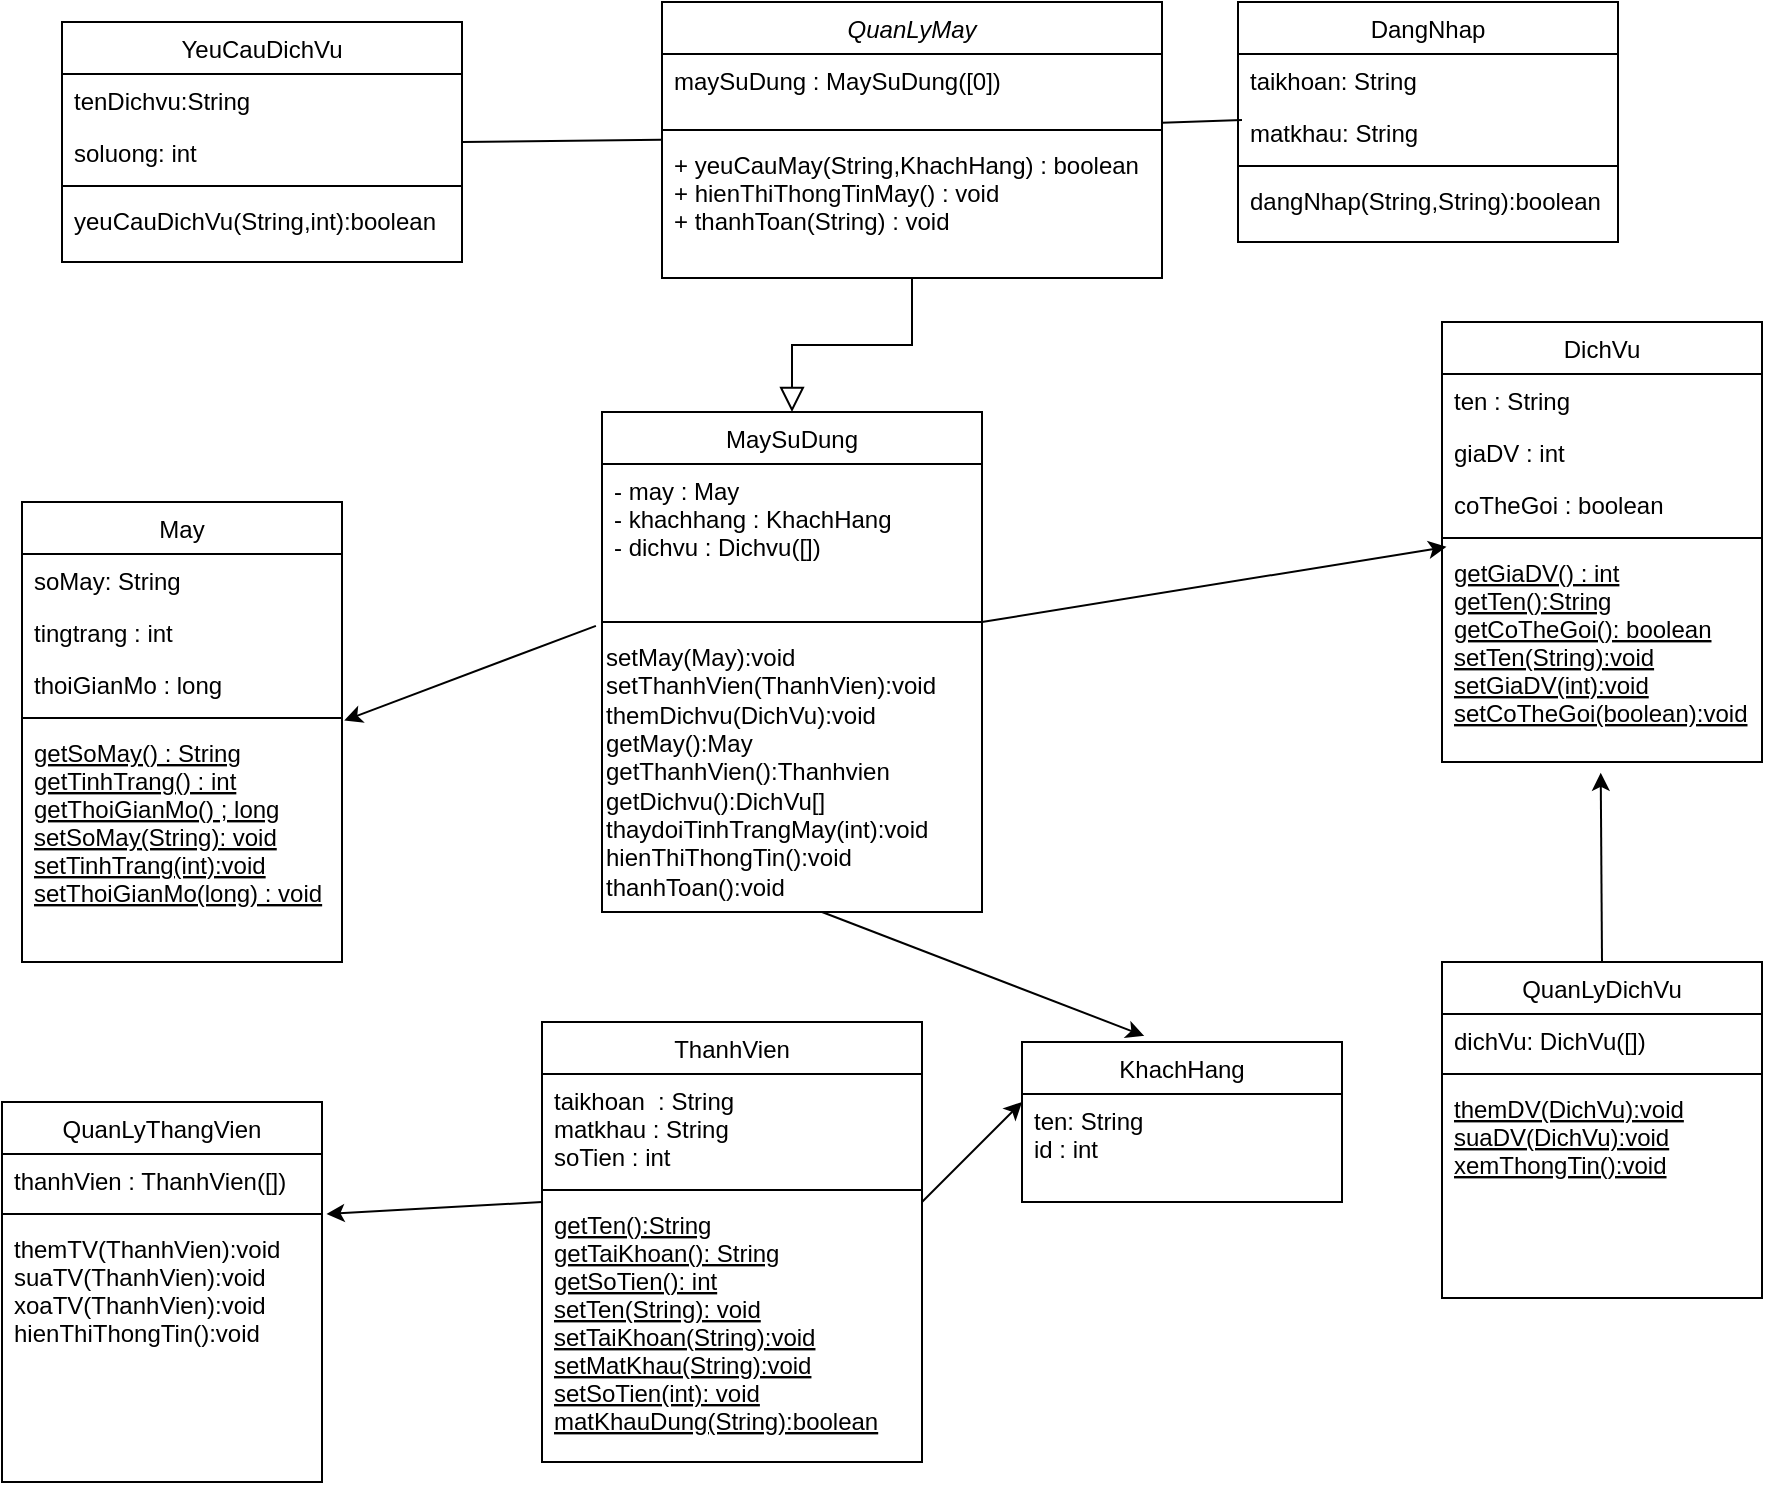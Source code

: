 <mxfile version="24.7.17">
  <diagram id="C5RBs43oDa-KdzZeNtuy" name="Page-1">
    <mxGraphModel dx="3115" dy="1094" grid="1" gridSize="10" guides="1" tooltips="1" connect="1" arrows="1" fold="1" page="1" pageScale="1" pageWidth="827" pageHeight="1169" math="0" shadow="0">
      <root>
        <mxCell id="WIyWlLk6GJQsqaUBKTNV-0" />
        <mxCell id="WIyWlLk6GJQsqaUBKTNV-1" parent="WIyWlLk6GJQsqaUBKTNV-0" />
        <mxCell id="zkfFHV4jXpPFQw0GAbJ--0" value="QuanLyMay" style="swimlane;fontStyle=2;align=center;verticalAlign=top;childLayout=stackLayout;horizontal=1;startSize=26;horizontalStack=0;resizeParent=1;resizeLast=0;collapsible=1;marginBottom=0;rounded=0;shadow=0;strokeWidth=1;" parent="WIyWlLk6GJQsqaUBKTNV-1" vertex="1">
          <mxGeometry x="220" y="120" width="250" height="138" as="geometry">
            <mxRectangle x="230" y="140" width="160" height="26" as="alternateBounds" />
          </mxGeometry>
        </mxCell>
        <mxCell id="zkfFHV4jXpPFQw0GAbJ--1" value="maySuDung : MaySuDung([0])" style="text;align=left;verticalAlign=top;spacingLeft=4;spacingRight=4;overflow=hidden;rotatable=0;points=[[0,0.5],[1,0.5]];portConstraint=eastwest;" parent="zkfFHV4jXpPFQw0GAbJ--0" vertex="1">
          <mxGeometry y="26" width="250" height="34" as="geometry" />
        </mxCell>
        <mxCell id="zkfFHV4jXpPFQw0GAbJ--4" value="" style="line;html=1;strokeWidth=1;align=left;verticalAlign=middle;spacingTop=-1;spacingLeft=3;spacingRight=3;rotatable=0;labelPosition=right;points=[];portConstraint=eastwest;" parent="zkfFHV4jXpPFQw0GAbJ--0" vertex="1">
          <mxGeometry y="60" width="250" height="8" as="geometry" />
        </mxCell>
        <mxCell id="zkfFHV4jXpPFQw0GAbJ--5" value="+ yeuCauMay(String,KhachHang) : boolean&#xa;+ hienThiThongTinMay() : void&#xa;+ thanhToan(String) : void" style="text;align=left;verticalAlign=top;spacingLeft=4;spacingRight=4;overflow=hidden;rotatable=0;points=[[0,0.5],[1,0.5]];portConstraint=eastwest;" parent="zkfFHV4jXpPFQw0GAbJ--0" vertex="1">
          <mxGeometry y="68" width="250" height="52" as="geometry" />
        </mxCell>
        <mxCell id="zkfFHV4jXpPFQw0GAbJ--6" value="May" style="swimlane;fontStyle=0;align=center;verticalAlign=top;childLayout=stackLayout;horizontal=1;startSize=26;horizontalStack=0;resizeParent=1;resizeLast=0;collapsible=1;marginBottom=0;rounded=0;shadow=0;strokeWidth=1;" parent="WIyWlLk6GJQsqaUBKTNV-1" vertex="1">
          <mxGeometry x="-100" y="370" width="160" height="230" as="geometry">
            <mxRectangle x="130" y="380" width="160" height="26" as="alternateBounds" />
          </mxGeometry>
        </mxCell>
        <mxCell id="zkfFHV4jXpPFQw0GAbJ--8" value="soMay: String" style="text;align=left;verticalAlign=top;spacingLeft=4;spacingRight=4;overflow=hidden;rotatable=0;points=[[0,0.5],[1,0.5]];portConstraint=eastwest;rounded=0;shadow=0;html=0;" parent="zkfFHV4jXpPFQw0GAbJ--6" vertex="1">
          <mxGeometry y="26" width="160" height="26" as="geometry" />
        </mxCell>
        <mxCell id="GyBFGBlwZbSRVMpDyJAf-9" value="tingtrang : int" style="text;align=left;verticalAlign=top;spacingLeft=4;spacingRight=4;overflow=hidden;rotatable=0;points=[[0,0.5],[1,0.5]];portConstraint=eastwest;" vertex="1" parent="zkfFHV4jXpPFQw0GAbJ--6">
          <mxGeometry y="52" width="160" height="26" as="geometry" />
        </mxCell>
        <mxCell id="zkfFHV4jXpPFQw0GAbJ--7" value="thoiGianMo : long" style="text;align=left;verticalAlign=top;spacingLeft=4;spacingRight=4;overflow=hidden;rotatable=0;points=[[0,0.5],[1,0.5]];portConstraint=eastwest;" parent="zkfFHV4jXpPFQw0GAbJ--6" vertex="1">
          <mxGeometry y="78" width="160" height="26" as="geometry" />
        </mxCell>
        <mxCell id="zkfFHV4jXpPFQw0GAbJ--9" value="" style="line;html=1;strokeWidth=1;align=left;verticalAlign=middle;spacingTop=-1;spacingLeft=3;spacingRight=3;rotatable=0;labelPosition=right;points=[];portConstraint=eastwest;" parent="zkfFHV4jXpPFQw0GAbJ--6" vertex="1">
          <mxGeometry y="104" width="160" height="8" as="geometry" />
        </mxCell>
        <mxCell id="zkfFHV4jXpPFQw0GAbJ--10" value="getSoMay() : String&#xa;getTinhTrang() : int&#xa;getThoiGianMo() ; long&#xa;setSoMay(String): void&#xa;setTinhTrang(int):void&#xa;setThoiGianMo(long) : void&#xa;" style="text;align=left;verticalAlign=top;spacingLeft=4;spacingRight=4;overflow=hidden;rotatable=0;points=[[0,0.5],[1,0.5]];portConstraint=eastwest;fontStyle=4" parent="zkfFHV4jXpPFQw0GAbJ--6" vertex="1">
          <mxGeometry y="112" width="160" height="118" as="geometry" />
        </mxCell>
        <mxCell id="zkfFHV4jXpPFQw0GAbJ--13" value="MaySuDung" style="swimlane;fontStyle=0;align=center;verticalAlign=top;childLayout=stackLayout;horizontal=1;startSize=26;horizontalStack=0;resizeParent=1;resizeLast=0;collapsible=1;marginBottom=0;rounded=0;shadow=0;strokeWidth=1;" parent="WIyWlLk6GJQsqaUBKTNV-1" vertex="1">
          <mxGeometry x="190" y="325" width="190" height="250" as="geometry">
            <mxRectangle x="340" y="380" width="170" height="26" as="alternateBounds" />
          </mxGeometry>
        </mxCell>
        <mxCell id="zkfFHV4jXpPFQw0GAbJ--14" value="- may : May&#xa;- khachhang : KhachHang&#xa;- dichvu : Dichvu([])&#xa;&#xa;" style="text;align=left;verticalAlign=top;spacingLeft=4;spacingRight=4;overflow=hidden;rotatable=0;points=[[0,0.5],[1,0.5]];portConstraint=eastwest;" parent="zkfFHV4jXpPFQw0GAbJ--13" vertex="1">
          <mxGeometry y="26" width="190" height="74" as="geometry" />
        </mxCell>
        <mxCell id="zkfFHV4jXpPFQw0GAbJ--15" value="" style="line;html=1;strokeWidth=1;align=left;verticalAlign=middle;spacingTop=-1;spacingLeft=3;spacingRight=3;rotatable=0;labelPosition=right;points=[];portConstraint=eastwest;" parent="zkfFHV4jXpPFQw0GAbJ--13" vertex="1">
          <mxGeometry y="100" width="190" height="10" as="geometry" />
        </mxCell>
        <mxCell id="GyBFGBlwZbSRVMpDyJAf-1" value="setMay(May):void&lt;div&gt;setThanhVien(ThanhVien):void&lt;/div&gt;&lt;div&gt;themDichvu(DichVu):void&lt;/div&gt;&lt;div&gt;getMay():May&lt;/div&gt;&lt;div&gt;getThanhVien():Thanhvien&lt;/div&gt;&lt;div&gt;getDichvu():DichVu[]&lt;/div&gt;&lt;div&gt;thaydoiTinhTrangMay(int):void&lt;/div&gt;&lt;div&gt;hienThiThongTin():void&lt;/div&gt;&lt;div&gt;thanhToan():void&lt;/div&gt;" style="text;html=1;align=left;verticalAlign=middle;resizable=0;points=[];autosize=1;strokeColor=none;fillColor=none;" vertex="1" parent="zkfFHV4jXpPFQw0GAbJ--13">
          <mxGeometry y="110" width="190" height="140" as="geometry" />
        </mxCell>
        <mxCell id="GyBFGBlwZbSRVMpDyJAf-40" value="" style="endArrow=classic;html=1;rounded=0;entryX=0.382;entryY=-0.038;entryDx=0;entryDy=0;entryPerimeter=0;" edge="1" parent="zkfFHV4jXpPFQw0GAbJ--13" target="GyBFGBlwZbSRVMpDyJAf-31">
          <mxGeometry width="50" height="50" relative="1" as="geometry">
            <mxPoint x="110" y="250" as="sourcePoint" />
            <mxPoint x="160" y="200" as="targetPoint" />
          </mxGeometry>
        </mxCell>
        <mxCell id="zkfFHV4jXpPFQw0GAbJ--16" value="" style="endArrow=block;endSize=10;endFill=0;shadow=0;strokeWidth=1;rounded=0;curved=0;edgeStyle=elbowEdgeStyle;elbow=vertical;exitX=0.5;exitY=1;exitDx=0;exitDy=0;entryX=0.5;entryY=0;entryDx=0;entryDy=0;" parent="WIyWlLk6GJQsqaUBKTNV-1" source="zkfFHV4jXpPFQw0GAbJ--0" target="zkfFHV4jXpPFQw0GAbJ--13" edge="1">
          <mxGeometry width="160" relative="1" as="geometry">
            <mxPoint x="210" y="373" as="sourcePoint" />
            <mxPoint x="460" y="350" as="targetPoint" />
          </mxGeometry>
        </mxCell>
        <mxCell id="zkfFHV4jXpPFQw0GAbJ--17" value="DangNhap" style="swimlane;fontStyle=0;align=center;verticalAlign=top;childLayout=stackLayout;horizontal=1;startSize=26;horizontalStack=0;resizeParent=1;resizeLast=0;collapsible=1;marginBottom=0;rounded=0;shadow=0;strokeWidth=1;" parent="WIyWlLk6GJQsqaUBKTNV-1" vertex="1">
          <mxGeometry x="508" y="120" width="190" height="120" as="geometry">
            <mxRectangle x="550" y="140" width="160" height="26" as="alternateBounds" />
          </mxGeometry>
        </mxCell>
        <mxCell id="zkfFHV4jXpPFQw0GAbJ--18" value="taikhoan: String" style="text;align=left;verticalAlign=top;spacingLeft=4;spacingRight=4;overflow=hidden;rotatable=0;points=[[0,0.5],[1,0.5]];portConstraint=eastwest;" parent="zkfFHV4jXpPFQw0GAbJ--17" vertex="1">
          <mxGeometry y="26" width="190" height="26" as="geometry" />
        </mxCell>
        <mxCell id="zkfFHV4jXpPFQw0GAbJ--19" value="matkhau: String" style="text;align=left;verticalAlign=top;spacingLeft=4;spacingRight=4;overflow=hidden;rotatable=0;points=[[0,0.5],[1,0.5]];portConstraint=eastwest;rounded=0;shadow=0;html=0;" parent="zkfFHV4jXpPFQw0GAbJ--17" vertex="1">
          <mxGeometry y="52" width="190" height="26" as="geometry" />
        </mxCell>
        <mxCell id="zkfFHV4jXpPFQw0GAbJ--23" value="" style="line;html=1;strokeWidth=1;align=left;verticalAlign=middle;spacingTop=-1;spacingLeft=3;spacingRight=3;rotatable=0;labelPosition=right;points=[];portConstraint=eastwest;" parent="zkfFHV4jXpPFQw0GAbJ--17" vertex="1">
          <mxGeometry y="78" width="190" height="8" as="geometry" />
        </mxCell>
        <mxCell id="zkfFHV4jXpPFQw0GAbJ--24" value="dangNhap(String,String):boolean" style="text;align=left;verticalAlign=top;spacingLeft=4;spacingRight=4;overflow=hidden;rotatable=0;points=[[0,0.5],[1,0.5]];portConstraint=eastwest;" parent="zkfFHV4jXpPFQw0GAbJ--17" vertex="1">
          <mxGeometry y="86" width="190" height="26" as="geometry" />
        </mxCell>
        <mxCell id="GyBFGBlwZbSRVMpDyJAf-2" value="YeuCauDichVu" style="swimlane;fontStyle=0;align=center;verticalAlign=top;childLayout=stackLayout;horizontal=1;startSize=26;horizontalStack=0;resizeParent=1;resizeLast=0;collapsible=1;marginBottom=0;rounded=0;shadow=0;strokeWidth=1;" vertex="1" parent="WIyWlLk6GJQsqaUBKTNV-1">
          <mxGeometry x="-80" y="130" width="200" height="120" as="geometry">
            <mxRectangle x="550" y="140" width="160" height="26" as="alternateBounds" />
          </mxGeometry>
        </mxCell>
        <mxCell id="GyBFGBlwZbSRVMpDyJAf-3" value="tenDichvu:String" style="text;align=left;verticalAlign=top;spacingLeft=4;spacingRight=4;overflow=hidden;rotatable=0;points=[[0,0.5],[1,0.5]];portConstraint=eastwest;" vertex="1" parent="GyBFGBlwZbSRVMpDyJAf-2">
          <mxGeometry y="26" width="200" height="26" as="geometry" />
        </mxCell>
        <mxCell id="GyBFGBlwZbSRVMpDyJAf-4" value="soluong: int" style="text;align=left;verticalAlign=top;spacingLeft=4;spacingRight=4;overflow=hidden;rotatable=0;points=[[0,0.5],[1,0.5]];portConstraint=eastwest;rounded=0;shadow=0;html=0;" vertex="1" parent="GyBFGBlwZbSRVMpDyJAf-2">
          <mxGeometry y="52" width="200" height="26" as="geometry" />
        </mxCell>
        <mxCell id="GyBFGBlwZbSRVMpDyJAf-5" value="" style="line;html=1;strokeWidth=1;align=left;verticalAlign=middle;spacingTop=-1;spacingLeft=3;spacingRight=3;rotatable=0;labelPosition=right;points=[];portConstraint=eastwest;" vertex="1" parent="GyBFGBlwZbSRVMpDyJAf-2">
          <mxGeometry y="78" width="200" height="8" as="geometry" />
        </mxCell>
        <mxCell id="GyBFGBlwZbSRVMpDyJAf-6" value="yeuCauDichVu(String,int):boolean" style="text;align=left;verticalAlign=top;spacingLeft=4;spacingRight=4;overflow=hidden;rotatable=0;points=[[0,0.5],[1,0.5]];portConstraint=eastwest;" vertex="1" parent="GyBFGBlwZbSRVMpDyJAf-2">
          <mxGeometry y="86" width="200" height="26" as="geometry" />
        </mxCell>
        <mxCell id="GyBFGBlwZbSRVMpDyJAf-8" value="" style="endArrow=none;html=1;rounded=0;entryX=-0.002;entryY=0.018;entryDx=0;entryDy=0;entryPerimeter=0;" edge="1" parent="WIyWlLk6GJQsqaUBKTNV-1" target="zkfFHV4jXpPFQw0GAbJ--5">
          <mxGeometry width="50" height="50" relative="1" as="geometry">
            <mxPoint x="120" y="190" as="sourcePoint" />
            <mxPoint x="170" y="140" as="targetPoint" />
          </mxGeometry>
        </mxCell>
        <mxCell id="GyBFGBlwZbSRVMpDyJAf-10" value="DichVu" style="swimlane;fontStyle=0;align=center;verticalAlign=top;childLayout=stackLayout;horizontal=1;startSize=26;horizontalStack=0;resizeParent=1;resizeLast=0;collapsible=1;marginBottom=0;rounded=0;shadow=0;strokeWidth=1;" vertex="1" parent="WIyWlLk6GJQsqaUBKTNV-1">
          <mxGeometry x="610" y="280" width="160" height="220" as="geometry">
            <mxRectangle x="130" y="380" width="160" height="26" as="alternateBounds" />
          </mxGeometry>
        </mxCell>
        <mxCell id="GyBFGBlwZbSRVMpDyJAf-11" value="ten : String" style="text;align=left;verticalAlign=top;spacingLeft=4;spacingRight=4;overflow=hidden;rotatable=0;points=[[0,0.5],[1,0.5]];portConstraint=eastwest;rounded=0;shadow=0;html=0;" vertex="1" parent="GyBFGBlwZbSRVMpDyJAf-10">
          <mxGeometry y="26" width="160" height="26" as="geometry" />
        </mxCell>
        <mxCell id="GyBFGBlwZbSRVMpDyJAf-12" value="giaDV : int" style="text;align=left;verticalAlign=top;spacingLeft=4;spacingRight=4;overflow=hidden;rotatable=0;points=[[0,0.5],[1,0.5]];portConstraint=eastwest;" vertex="1" parent="GyBFGBlwZbSRVMpDyJAf-10">
          <mxGeometry y="52" width="160" height="26" as="geometry" />
        </mxCell>
        <mxCell id="GyBFGBlwZbSRVMpDyJAf-13" value="coTheGoi : boolean" style="text;align=left;verticalAlign=top;spacingLeft=4;spacingRight=4;overflow=hidden;rotatable=0;points=[[0,0.5],[1,0.5]];portConstraint=eastwest;" vertex="1" parent="GyBFGBlwZbSRVMpDyJAf-10">
          <mxGeometry y="78" width="160" height="26" as="geometry" />
        </mxCell>
        <mxCell id="GyBFGBlwZbSRVMpDyJAf-14" value="" style="line;html=1;strokeWidth=1;align=left;verticalAlign=middle;spacingTop=-1;spacingLeft=3;spacingRight=3;rotatable=0;labelPosition=right;points=[];portConstraint=eastwest;" vertex="1" parent="GyBFGBlwZbSRVMpDyJAf-10">
          <mxGeometry y="104" width="160" height="8" as="geometry" />
        </mxCell>
        <mxCell id="GyBFGBlwZbSRVMpDyJAf-15" value="getGiaDV() : int&#xa;getTen():String&#xa;getCoTheGoi(): boolean&#xa;setTen(String):void&#xa;setGiaDV(int):void&#xa;setCoTheGoi(boolean):void" style="text;align=left;verticalAlign=top;spacingLeft=4;spacingRight=4;overflow=hidden;rotatable=0;points=[[0,0.5],[1,0.5]];portConstraint=eastwest;fontStyle=4" vertex="1" parent="GyBFGBlwZbSRVMpDyJAf-10">
          <mxGeometry y="112" width="160" height="108" as="geometry" />
        </mxCell>
        <mxCell id="GyBFGBlwZbSRVMpDyJAf-17" value="QuanLyThangVien" style="swimlane;fontStyle=0;align=center;verticalAlign=top;childLayout=stackLayout;horizontal=1;startSize=26;horizontalStack=0;resizeParent=1;resizeLast=0;collapsible=1;marginBottom=0;rounded=0;shadow=0;strokeWidth=1;" vertex="1" parent="WIyWlLk6GJQsqaUBKTNV-1">
          <mxGeometry x="-110" y="670" width="160" height="190" as="geometry">
            <mxRectangle x="130" y="380" width="160" height="26" as="alternateBounds" />
          </mxGeometry>
        </mxCell>
        <mxCell id="GyBFGBlwZbSRVMpDyJAf-18" value="thanhVien : ThanhVien([])" style="text;align=left;verticalAlign=top;spacingLeft=4;spacingRight=4;overflow=hidden;rotatable=0;points=[[0,0.5],[1,0.5]];portConstraint=eastwest;rounded=0;shadow=0;html=0;" vertex="1" parent="GyBFGBlwZbSRVMpDyJAf-17">
          <mxGeometry y="26" width="160" height="26" as="geometry" />
        </mxCell>
        <mxCell id="GyBFGBlwZbSRVMpDyJAf-21" value="" style="line;html=1;strokeWidth=1;align=left;verticalAlign=middle;spacingTop=-1;spacingLeft=3;spacingRight=3;rotatable=0;labelPosition=right;points=[];portConstraint=eastwest;" vertex="1" parent="GyBFGBlwZbSRVMpDyJAf-17">
          <mxGeometry y="52" width="160" height="8" as="geometry" />
        </mxCell>
        <mxCell id="GyBFGBlwZbSRVMpDyJAf-44" value="themTV(ThanhVien):void&#xa;suaTV(ThanhVien):void&#xa;xoaTV(ThanhVien):void&#xa;hienThiThongTin():void" style="text;align=left;verticalAlign=top;spacingLeft=4;spacingRight=4;overflow=hidden;rotatable=0;points=[[0,0.5],[1,0.5]];portConstraint=eastwest;rounded=0;shadow=0;html=0;" vertex="1" parent="GyBFGBlwZbSRVMpDyJAf-17">
          <mxGeometry y="60" width="160" height="130" as="geometry" />
        </mxCell>
        <mxCell id="GyBFGBlwZbSRVMpDyJAf-24" value="ThanhVien" style="swimlane;fontStyle=0;align=center;verticalAlign=top;childLayout=stackLayout;horizontal=1;startSize=26;horizontalStack=0;resizeParent=1;resizeLast=0;collapsible=1;marginBottom=0;rounded=0;shadow=0;strokeWidth=1;" vertex="1" parent="WIyWlLk6GJQsqaUBKTNV-1">
          <mxGeometry x="160" y="630" width="190" height="220" as="geometry">
            <mxRectangle x="130" y="380" width="160" height="26" as="alternateBounds" />
          </mxGeometry>
        </mxCell>
        <mxCell id="GyBFGBlwZbSRVMpDyJAf-42" value="" style="endArrow=classic;html=1;rounded=0;entryX=1.014;entryY=-0.031;entryDx=0;entryDy=0;entryPerimeter=0;" edge="1" parent="GyBFGBlwZbSRVMpDyJAf-24" target="GyBFGBlwZbSRVMpDyJAf-44">
          <mxGeometry width="50" height="50" relative="1" as="geometry">
            <mxPoint y="90" as="sourcePoint" />
            <mxPoint x="-90" y="55.0" as="targetPoint" />
          </mxGeometry>
        </mxCell>
        <mxCell id="GyBFGBlwZbSRVMpDyJAf-26" value="taikhoan  : String&#xa;matkhau : String&#xa;soTien : int" style="text;align=left;verticalAlign=top;spacingLeft=4;spacingRight=4;overflow=hidden;rotatable=0;points=[[0,0.5],[1,0.5]];portConstraint=eastwest;" vertex="1" parent="GyBFGBlwZbSRVMpDyJAf-24">
          <mxGeometry y="26" width="190" height="54" as="geometry" />
        </mxCell>
        <mxCell id="GyBFGBlwZbSRVMpDyJAf-28" value="" style="line;html=1;strokeWidth=1;align=left;verticalAlign=middle;spacingTop=-1;spacingLeft=3;spacingRight=3;rotatable=0;labelPosition=right;points=[];portConstraint=eastwest;" vertex="1" parent="GyBFGBlwZbSRVMpDyJAf-24">
          <mxGeometry y="80" width="190" height="8" as="geometry" />
        </mxCell>
        <mxCell id="GyBFGBlwZbSRVMpDyJAf-29" value="getTen():String&#xa;getTaiKhoan(): String&#xa;getSoTien(): int&#xa;setTen(String): void&#xa;setTaiKhoan(String):void&#xa;setMatKhau(String):void&#xa;setSoTien(int): void&#xa;matKhauDung(String):boolean" style="text;align=left;verticalAlign=top;spacingLeft=4;spacingRight=4;overflow=hidden;rotatable=0;points=[[0,0.5],[1,0.5]];portConstraint=eastwest;fontStyle=4" vertex="1" parent="GyBFGBlwZbSRVMpDyJAf-24">
          <mxGeometry y="88" width="190" height="132" as="geometry" />
        </mxCell>
        <mxCell id="GyBFGBlwZbSRVMpDyJAf-31" value="KhachHang" style="swimlane;fontStyle=0;align=center;verticalAlign=top;childLayout=stackLayout;horizontal=1;startSize=26;horizontalStack=0;resizeParent=1;resizeLast=0;collapsible=1;marginBottom=0;rounded=0;shadow=0;strokeWidth=1;" vertex="1" parent="WIyWlLk6GJQsqaUBKTNV-1">
          <mxGeometry x="400" y="640" width="160" height="80" as="geometry">
            <mxRectangle x="130" y="380" width="160" height="26" as="alternateBounds" />
          </mxGeometry>
        </mxCell>
        <mxCell id="GyBFGBlwZbSRVMpDyJAf-32" value="ten: String&#xa;id : int" style="text;align=left;verticalAlign=top;spacingLeft=4;spacingRight=4;overflow=hidden;rotatable=0;points=[[0,0.5],[1,0.5]];portConstraint=eastwest;rounded=0;shadow=0;html=0;" vertex="1" parent="GyBFGBlwZbSRVMpDyJAf-31">
          <mxGeometry y="26" width="160" height="44" as="geometry" />
        </mxCell>
        <mxCell id="GyBFGBlwZbSRVMpDyJAf-38" value="" style="endArrow=classic;html=1;rounded=0;entryX=1.007;entryY=-0.023;entryDx=0;entryDy=0;entryPerimeter=0;exitX=-0.016;exitY=-0.022;exitDx=0;exitDy=0;exitPerimeter=0;" edge="1" parent="WIyWlLk6GJQsqaUBKTNV-1" source="GyBFGBlwZbSRVMpDyJAf-1" target="zkfFHV4jXpPFQw0GAbJ--10">
          <mxGeometry width="50" height="50" relative="1" as="geometry">
            <mxPoint x="220" y="450" as="sourcePoint" />
            <mxPoint x="270" y="400" as="targetPoint" />
          </mxGeometry>
        </mxCell>
        <mxCell id="GyBFGBlwZbSRVMpDyJAf-41" value="" style="endArrow=classic;html=1;rounded=0;" edge="1" parent="WIyWlLk6GJQsqaUBKTNV-1">
          <mxGeometry width="50" height="50" relative="1" as="geometry">
            <mxPoint x="350" y="720" as="sourcePoint" />
            <mxPoint x="400" y="670" as="targetPoint" />
          </mxGeometry>
        </mxCell>
        <mxCell id="GyBFGBlwZbSRVMpDyJAf-45" value="" style="endArrow=none;html=1;rounded=0;" edge="1" parent="WIyWlLk6GJQsqaUBKTNV-1">
          <mxGeometry width="50" height="50" relative="1" as="geometry">
            <mxPoint x="470" y="180.41" as="sourcePoint" />
            <mxPoint x="510" y="179" as="targetPoint" />
          </mxGeometry>
        </mxCell>
        <mxCell id="GyBFGBlwZbSRVMpDyJAf-46" value="" style="endArrow=classic;html=1;rounded=0;entryX=0.014;entryY=0.004;entryDx=0;entryDy=0;entryPerimeter=0;" edge="1" parent="WIyWlLk6GJQsqaUBKTNV-1" target="GyBFGBlwZbSRVMpDyJAf-15">
          <mxGeometry width="50" height="50" relative="1" as="geometry">
            <mxPoint x="380" y="430" as="sourcePoint" />
            <mxPoint x="541" y="492" as="targetPoint" />
          </mxGeometry>
        </mxCell>
        <mxCell id="GyBFGBlwZbSRVMpDyJAf-47" value="QuanLyDichVu" style="swimlane;fontStyle=0;align=center;verticalAlign=top;childLayout=stackLayout;horizontal=1;startSize=26;horizontalStack=0;resizeParent=1;resizeLast=0;collapsible=1;marginBottom=0;rounded=0;shadow=0;strokeWidth=1;" vertex="1" parent="WIyWlLk6GJQsqaUBKTNV-1">
          <mxGeometry x="610" y="600" width="160" height="168" as="geometry">
            <mxRectangle x="130" y="380" width="160" height="26" as="alternateBounds" />
          </mxGeometry>
        </mxCell>
        <mxCell id="GyBFGBlwZbSRVMpDyJAf-48" value="dichVu: DichVu([])" style="text;align=left;verticalAlign=top;spacingLeft=4;spacingRight=4;overflow=hidden;rotatable=0;points=[[0,0.5],[1,0.5]];portConstraint=eastwest;rounded=0;shadow=0;html=0;" vertex="1" parent="GyBFGBlwZbSRVMpDyJAf-47">
          <mxGeometry y="26" width="160" height="26" as="geometry" />
        </mxCell>
        <mxCell id="GyBFGBlwZbSRVMpDyJAf-51" value="" style="line;html=1;strokeWidth=1;align=left;verticalAlign=middle;spacingTop=-1;spacingLeft=3;spacingRight=3;rotatable=0;labelPosition=right;points=[];portConstraint=eastwest;" vertex="1" parent="GyBFGBlwZbSRVMpDyJAf-47">
          <mxGeometry y="52" width="160" height="8" as="geometry" />
        </mxCell>
        <mxCell id="GyBFGBlwZbSRVMpDyJAf-52" value="themDV(DichVu):void&#xa;suaDV(DichVu):void&#xa;xemThongTin():void" style="text;align=left;verticalAlign=top;spacingLeft=4;spacingRight=4;overflow=hidden;rotatable=0;points=[[0,0.5],[1,0.5]];portConstraint=eastwest;fontStyle=4" vertex="1" parent="GyBFGBlwZbSRVMpDyJAf-47">
          <mxGeometry y="60" width="160" height="108" as="geometry" />
        </mxCell>
        <mxCell id="GyBFGBlwZbSRVMpDyJAf-53" value="" style="edgeStyle=none;orthogonalLoop=1;jettySize=auto;html=1;rounded=0;entryX=0.496;entryY=1.05;entryDx=0;entryDy=0;entryPerimeter=0;exitX=0.5;exitY=0;exitDx=0;exitDy=0;" edge="1" parent="WIyWlLk6GJQsqaUBKTNV-1" source="GyBFGBlwZbSRVMpDyJAf-47" target="GyBFGBlwZbSRVMpDyJAf-15">
          <mxGeometry width="100" relative="1" as="geometry">
            <mxPoint x="689" y="590" as="sourcePoint" />
            <mxPoint x="760" y="550" as="targetPoint" />
            <Array as="points" />
          </mxGeometry>
        </mxCell>
      </root>
    </mxGraphModel>
  </diagram>
</mxfile>
